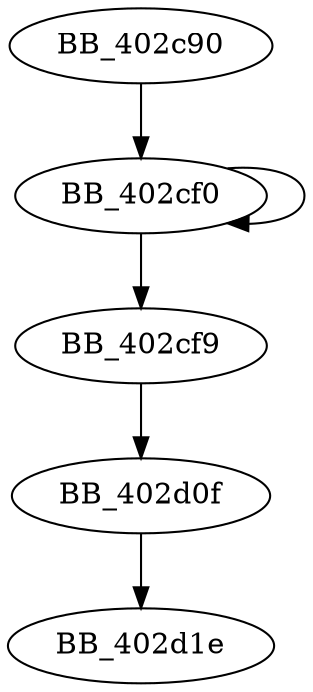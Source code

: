 DiGraph sub_402C90{
BB_402c90->BB_402cf0
BB_402cf0->BB_402cf0
BB_402cf0->BB_402cf9
BB_402cf9->BB_402d0f
BB_402d0f->BB_402d1e
}
